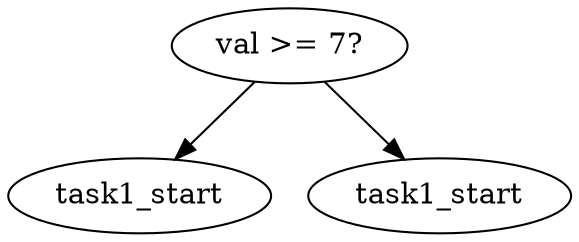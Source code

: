 digraph tree {
    "0x0" [label="val >= 7?"];
    "0x1" [label="task1_start"];
    "0x2" [label="task1_start"];
    "0x0" -> "0x1";
    "0x0" -> "0x2";
}
